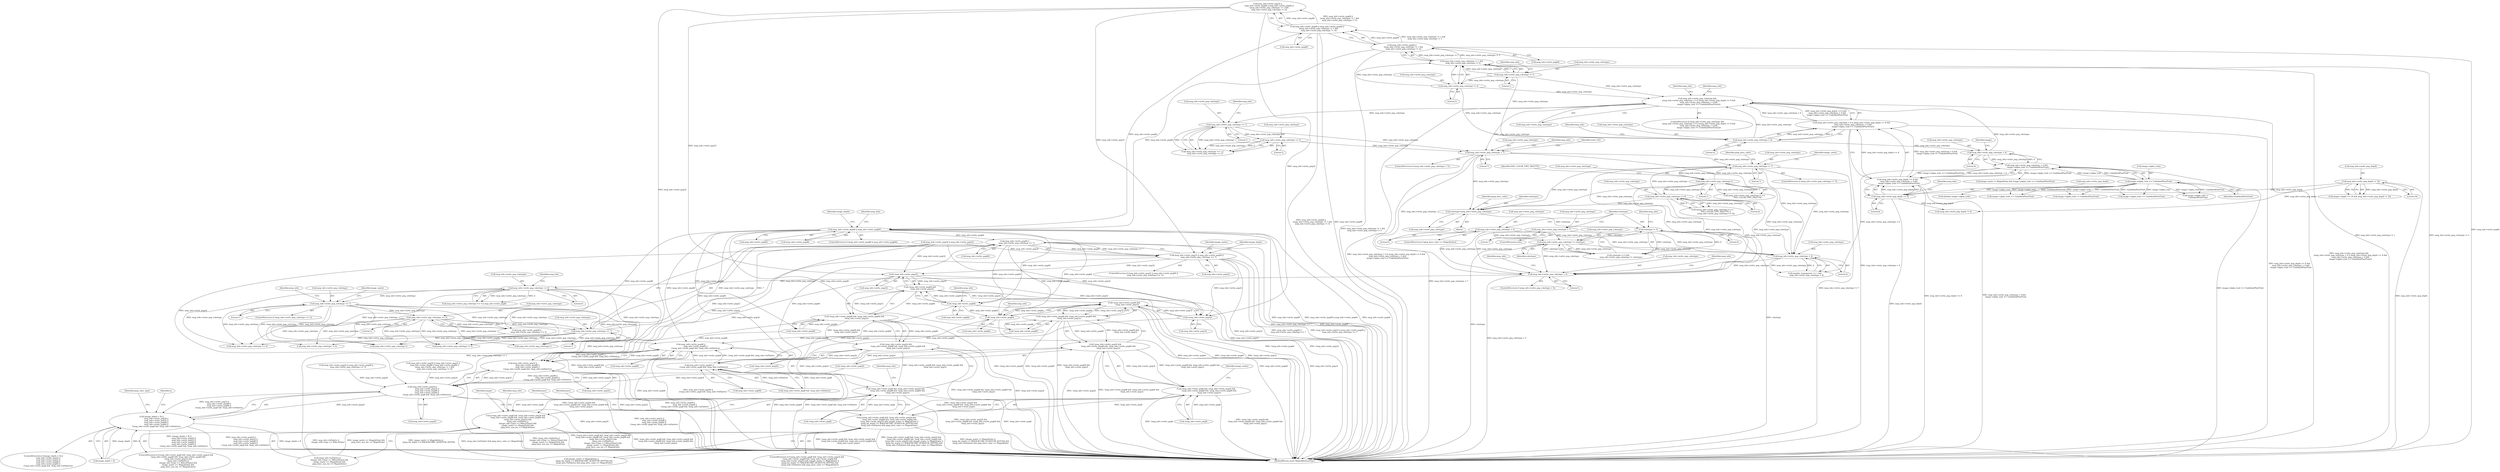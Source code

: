 digraph "0_ImageMagick_816ecab6c532ae086ff4186b3eaf4aa7092d536f@API" {
"1005047" [label="(Call,mng_info->write_png64 ||\n      mng_info->write_png_colortype == 7)"];
"1004390" [label="(Call,mng_info->write_png48 || mng_info->write_png64)"];
"1000929" [label="(Call,mng_info->write_png48 || mng_info->write_png64 ||\n     (mng_info->write_png_colortype != 1 &&\n     mng_info->write_png_colortype != 5))"];
"1000933" [label="(Call,mng_info->write_png64 ||\n     (mng_info->write_png_colortype != 1 &&\n     mng_info->write_png_colortype != 5))"];
"1000937" [label="(Call,mng_info->write_png_colortype != 1 &&\n     mng_info->write_png_colortype != 5)"];
"1000938" [label="(Call,mng_info->write_png_colortype != 1)"];
"1000943" [label="(Call,mng_info->write_png_colortype != 5)"];
"1005051" [label="(Call,mng_info->write_png_colortype == 7)"];
"1005003" [label="(Call,mng_info->write_png_colortype == 1)"];
"1004162" [label="(Call,mng_info->write_png_colortype == 4)"];
"1004129" [label="(Call,mng_info->write_png_colortype < 5)"];
"1002592" [label="(Call,mng_info->write_png_colortype-1)"];
"1002265" [label="(Call,mng_info->write_png_colortype != 7)"];
"1002598" [label="(Call,mng_info->write_png_colortype == 0)"];
"1001506" [label="(Call,mng_info->write_png_colortype < 7)"];
"1001479" [label="(Call,mng_info->write_png_colortype == 1)"];
"1001449" [label="(Call,mng_info->write_png_colortype &&\n     (mng_info->write_png_colortype > 4 || (mng_info->write_png_depth >= 8 &&\n     mng_info->write_png_colortype < 4 &&\n     image->alpha_trait == UndefinedPixelTrait)))"];
"1001466" [label="(Call,mng_info->write_png_colortype < 4)"];
"1001454" [label="(Call,mng_info->write_png_colortype > 4)"];
"1001453" [label="(Call,mng_info->write_png_colortype > 4 || (mng_info->write_png_depth >= 8 &&\n     mng_info->write_png_colortype < 4 &&\n     image->alpha_trait == UndefinedPixelTrait))"];
"1001459" [label="(Call,mng_info->write_png_depth >= 8 &&\n     mng_info->write_png_colortype < 4 &&\n     image->alpha_trait == UndefinedPixelTrait)"];
"1001460" [label="(Call,mng_info->write_png_depth >= 8)"];
"1001408" [label="(Call,mng_info->write_png_depth != 16)"];
"1001465" [label="(Call,mng_info->write_png_colortype < 4 &&\n     image->alpha_trait == UndefinedPixelTrait)"];
"1001471" [label="(Call,image->alpha_trait == UndefinedPixelTrait)"];
"1001484" [label="(Call,mng_info->write_png_colortype == 5)"];
"1003862" [label="(Call,mng_info->write_png_colortype != colortype)"];
"1003846" [label="(Call,mng_info->write_png_colortype = 5)"];
"1003852" [label="(Call,mng_info->write_png_colortype = 7)"];
"1003859" [label="(Call,colortype != 0)"];
"1003837" [label="(Call,colortype=mng_info->write_png_colortype)"];
"1003875" [label="(Call,mng_info->write_png_colortype < 4)"];
"1005027" [label="(Call,mng_info->write_png_colortype == 3)"];
"1005043" [label="(Call,mng_info->write_png32 || mng_info->write_png64 ||\n      mng_info->write_png_colortype == 7)"];
"1008237" [label="(Call,!mng_info->write_png32)"];
"1008232" [label="(Call,!mng_info->write_png64 &&\n       !mng_info->write_png32)"];
"1008227" [label="(Call,!mng_info->write_png48 && !mng_info->write_png64 &&\n       !mng_info->write_png32)"];
"1008222" [label="(Call,!mng_info->write_png24 &&\n       !mng_info->write_png48 && !mng_info->write_png64 &&\n       !mng_info->write_png32)"];
"1008217" [label="(Call,!mng_info->write_png8 && !mng_info->write_png24 &&\n       !mng_info->write_png48 && !mng_info->write_png64 &&\n       !mng_info->write_png32)"];
"1008216" [label="(Call,(!mng_info->write_png8 && !mng_info->write_png24 &&\n       !mng_info->write_png48 && !mng_info->write_png64 &&\n       !mng_info->write_png32) &&\n       (mng_info->IsPalette ||\n       (image_info->type == BilevelType)) &&\n       image_matte == MagickFalse &&\n       ping_have_non_bw == MagickFalse)"];
"1008493" [label="(Call,!mng_info->write_png64 &&\n          !mng_info->write_png32)"];
"1008488" [label="(Call,!mng_info->write_png48 && !mng_info->write_png64 &&\n          !mng_info->write_png32)"];
"1008483" [label="(Call,!mng_info->write_png24 &&\n          !mng_info->write_png48 && !mng_info->write_png64 &&\n          !mng_info->write_png32)"];
"1008478" [label="(Call,!mng_info->write_png8 && !mng_info->write_png24 &&\n          !mng_info->write_png48 && !mng_info->write_png64 &&\n          !mng_info->write_png32)"];
"1008477" [label="(Call,(!mng_info->write_png8 && !mng_info->write_png24 &&\n          !mng_info->write_png48 && !mng_info->write_png64 &&\n          !mng_info->write_png32) && (image_matte != MagickFalse ||\n          (ping_bit_depth >= MAGICKCORE_QUANTUM_DEPTH)) &&\n          (mng_info->IsPalette) && ping_have_color == MagickFalse)"];
"1008498" [label="(Call,!mng_info->write_png32)"];
"1008697" [label="(Call,mng_info->write_png32 ||\n                mng_info->write_png48 ||\n                mng_info->write_png64 ||\n                (!mng_info->write_png8 && !mng_info->IsPalette))"];
"1008693" [label="(Call,mng_info->write_png24 ||\n                mng_info->write_png32 ||\n                mng_info->write_png48 ||\n                mng_info->write_png64 ||\n                (!mng_info->write_png8 && !mng_info->IsPalette))"];
"1008689" [label="(Call,(image_depth > 8) ||\n                mng_info->write_png24 ||\n                mng_info->write_png32 ||\n                mng_info->write_png48 ||\n                mng_info->write_png64 ||\n                (!mng_info->write_png8 && !mng_info->IsPalette))"];
"1008233" [label="(Call,!mng_info->write_png64)"];
"1008494" [label="(Call,!mng_info->write_png64)"];
"1008705" [label="(Call,mng_info->write_png64 ||\n                (!mng_info->write_png8 && !mng_info->IsPalette))"];
"1008701" [label="(Call,mng_info->write_png48 ||\n                mng_info->write_png64 ||\n                (!mng_info->write_png8 && !mng_info->IsPalette))"];
"1002598" [label="(Call,mng_info->write_png_colortype == 0)"];
"1001510" [label="(Literal,7)"];
"1002599" [label="(Call,mng_info->write_png_colortype)"];
"1005047" [label="(Call,mng_info->write_png64 ||\n      mng_info->write_png_colortype == 7)"];
"1008484" [label="(Call,!mng_info->write_png24)"];
"1003844" [label="(Identifier,ping_have_color)"];
"1005048" [label="(Call,mng_info->write_png64)"];
"1000937" [label="(Call,mng_info->write_png_colortype != 1 &&\n     mng_info->write_png_colortype != 5)"];
"1002264" [label="(ControlStructure,if (mng_info->write_png_colortype != 7))"];
"1005044" [label="(Call,mng_info->write_png32)"];
"1008693" [label="(Call,mng_info->write_png24 ||\n                mng_info->write_png32 ||\n                mng_info->write_png48 ||\n                mng_info->write_png64 ||\n                (!mng_info->write_png8 && !mng_info->IsPalette))"];
"1008521" [label="(Identifier,pass)"];
"1008239" [label="(Identifier,mng_info)"];
"1001488" [label="(Literal,5)"];
"1008689" [label="(Call,(image_depth > 8) ||\n                mng_info->write_png24 ||\n                mng_info->write_png32 ||\n                mng_info->write_png48 ||\n                mng_info->write_png64 ||\n                (!mng_info->write_png8 && !mng_info->IsPalette))"];
"1003853" [label="(Call,mng_info->write_png_colortype)"];
"1005027" [label="(Call,mng_info->write_png_colortype == 3)"];
"1001459" [label="(Call,mng_info->write_png_depth >= 8 &&\n     mng_info->write_png_colortype < 4 &&\n     image->alpha_trait == UndefinedPixelTrait)"];
"1003871" [label="(Call,number_transparent == 1 &&\n      mng_info->write_png_colortype < 4)"];
"1008241" [label="(Call,(mng_info->IsPalette ||\n       (image_info->type == BilevelType)) &&\n       image_matte == MagickFalse &&\n       ping_have_non_bw == MagickFalse)"];
"1004161" [label="(Call,mng_info->write_png_colortype == 4 || mng_info->write_png8)"];
"1002265" [label="(Call,mng_info->write_png_colortype != 7)"];
"1001468" [label="(Identifier,mng_info)"];
"1004394" [label="(Call,mng_info->write_png64)"];
"1003837" [label="(Call,colortype=mng_info->write_png_colortype)"];
"1005031" [label="(Literal,3)"];
"1005004" [label="(Call,mng_info->write_png_colortype)"];
"1001470" [label="(Literal,4)"];
"1003859" [label="(Call,colortype != 0)"];
"1004398" [label="(Identifier,image_depth)"];
"1005019" [label="(Call,mng_info->write_png24 || mng_info->write_png48 ||\n      mng_info->write_png_colortype == 3)"];
"1000944" [label="(Call,mng_info->write_png_colortype)"];
"1001508" [label="(Identifier,mng_info)"];
"1004379" [label="(Call,mng_info->write_png24 || mng_info->write_png32)"];
"1001513" [label="(Identifier,tried_332)"];
"1000947" [label="(Literal,5)"];
"1004166" [label="(Literal,4)"];
"1008261" [label="(Identifier,image)"];
"1003846" [label="(Call,mng_info->write_png_colortype = 5)"];
"1008890" [label="(Identifier,ping_color_type)"];
"1001412" [label="(Literal,16)"];
"1003862" [label="(Call,mng_info->write_png_colortype != colortype)"];
"1001402" [label="(Call,image->depth == 16 && mng_info->write_png_depth != 16)"];
"1003847" [label="(Call,mng_info->write_png_colortype)"];
"1001467" [label="(Call,mng_info->write_png_colortype)"];
"1001449" [label="(Call,mng_info->write_png_colortype &&\n     (mng_info->write_png_colortype > 4 || (mng_info->write_png_depth >= 8 &&\n     mng_info->write_png_colortype < 4 &&\n     image->alpha_trait == UndefinedPixelTrait)))"];
"1008218" [label="(Call,!mng_info->write_png8)"];
"1004391" [label="(Call,mng_info->write_png48)"];
"1008479" [label="(Call,!mng_info->write_png8)"];
"1008233" [label="(Call,!mng_info->write_png64)"];
"1005068" [label="(Identifier,image_depth)"];
"1008680" [label="(Identifier,pass)"];
"1002590" [label="(Call,((mng_info->write_png_colortype-1) ==\n            PNG_COLOR_TYPE_PALETTE) ||\n            (mng_info->write_png_colortype == 0))"];
"1000929" [label="(Call,mng_info->write_png48 || mng_info->write_png64 ||\n     (mng_info->write_png_colortype != 1 &&\n     mng_info->write_png_colortype != 5))"];
"1005028" [label="(Call,mng_info->write_png_colortype)"];
"1001473" [label="(Identifier,image)"];
"1008698" [label="(Call,mng_info->write_png32)"];
"1008702" [label="(Call,mng_info->write_png48)"];
"1001483" [label="(Literal,1)"];
"1001408" [label="(Call,mng_info->write_png_depth != 16)"];
"1001450" [label="(Call,mng_info->write_png_colortype)"];
"1003866" [label="(Identifier,colortype)"];
"1004390" [label="(Call,mng_info->write_png48 || mng_info->write_png64)"];
"1001409" [label="(Call,mng_info->write_png_depth)"];
"1003876" [label="(Call,mng_info->write_png_colortype)"];
"1001448" [label="(ControlStructure,if (mng_info->write_png_colortype &&\n     (mng_info->write_png_colortype > 4 || (mng_info->write_png_depth >= 8 &&\n     mng_info->write_png_colortype < 4 &&\n     image->alpha_trait == UndefinedPixelTrait))))"];
"1008215" [label="(ControlStructure,if ((!mng_info->write_png8 && !mng_info->write_png24 &&\n       !mng_info->write_png48 && !mng_info->write_png64 &&\n       !mng_info->write_png32) &&\n       (mng_info->IsPalette ||\n       (image_info->type == BilevelType)) &&\n       image_matte == MagickFalse &&\n       ping_have_non_bw == MagickFalse))"];
"1003863" [label="(Call,mng_info->write_png_colortype)"];
"1008476" [label="(ControlStructure,if ((!mng_info->write_png8 && !mng_info->write_png24 &&\n          !mng_info->write_png48 && !mng_info->write_png64 &&\n          !mng_info->write_png32) && (image_matte != MagickFalse ||\n          (ping_bit_depth >= MAGICKCORE_QUANTUM_DEPTH)) &&\n          (mng_info->IsPalette) && ping_have_color == MagickFalse))"];
"1008238" [label="(Call,mng_info->write_png32)"];
"1001454" [label="(Call,mng_info->write_png_colortype > 4)"];
"1000930" [label="(Call,mng_info->write_png48)"];
"1003860" [label="(Identifier,colortype)"];
"1001478" [label="(Call,mng_info->write_png_colortype == 1 ||\n        mng_info->write_png_colortype == 5)"];
"1008217" [label="(Call,!mng_info->write_png8 && !mng_info->write_png24 &&\n       !mng_info->write_png48 && !mng_info->write_png64 &&\n       !mng_info->write_png32)"];
"1005055" [label="(Literal,7)"];
"1008478" [label="(Call,!mng_info->write_png8 && !mng_info->write_png24 &&\n          !mng_info->write_png48 && !mng_info->write_png64 &&\n          !mng_info->write_png32)"];
"1008244" [label="(Identifier,mng_info)"];
"1002602" [label="(Literal,0)"];
"1004133" [label="(Literal,5)"];
"1001458" [label="(Literal,4)"];
"1004401" [label="(Call,mng_info->write_png_depth != 0)"];
"1000939" [label="(Call,mng_info->write_png_colortype)"];
"1001505" [label="(ControlStructure,if (mng_info->write_png_colortype < 7))"];
"1008222" [label="(Call,!mng_info->write_png24 &&\n       !mng_info->write_png48 && !mng_info->write_png64 &&\n       !mng_info->write_png32)"];
"1002592" [label="(Call,mng_info->write_png_colortype-1)"];
"1008216" [label="(Call,(!mng_info->write_png8 && !mng_info->write_png24 &&\n       !mng_info->write_png48 && !mng_info->write_png64 &&\n       !mng_info->write_png32) &&\n       (mng_info->IsPalette ||\n       (image_info->type == BilevelType)) &&\n       image_matte == MagickFalse &&\n       ping_have_non_bw == MagickFalse)"];
"1008709" [label="(Call,!mng_info->write_png8 && !mng_info->IsPalette)"];
"1002591" [label="(Call,(mng_info->write_png_colortype-1) ==\n            PNG_COLOR_TYPE_PALETTE)"];
"1005023" [label="(Call,mng_info->write_png48 ||\n      mng_info->write_png_colortype == 3)"];
"1005007" [label="(Literal,1)"];
"1004162" [label="(Call,mng_info->write_png_colortype == 4)"];
"1005052" [label="(Call,mng_info->write_png_colortype)"];
"1001506" [label="(Call,mng_info->write_png_colortype < 7)"];
"1008701" [label="(Call,mng_info->write_png48 ||\n                mng_info->write_png64 ||\n                (!mng_info->write_png8 && !mng_info->IsPalette))"];
"1002269" [label="(Literal,7)"];
"1001475" [label="(Identifier,UndefinedPixelTrait)"];
"1008688" [label="(ControlStructure,if ((image_depth > 8) ||\n                mng_info->write_png24 ||\n                mng_info->write_png32 ||\n                mng_info->write_png48 ||\n                mng_info->write_png64 ||\n                (!mng_info->write_png8 && !mng_info->IsPalette)))"];
"1005042" [label="(ControlStructure,if (mng_info->write_png32 || mng_info->write_png64 ||\n      mng_info->write_png_colortype == 7))"];
"1008489" [label="(Call,!mng_info->write_png48)"];
"1002429" [label="(Identifier,image_colors)"];
"1000921" [label="(Call,mng_info->write_png24 || mng_info->write_png32 ||\n     mng_info->write_png48 || mng_info->write_png64 ||\n     (mng_info->write_png_colortype != 1 &&\n     mng_info->write_png_colortype != 5))"];
"1005676" [label="(Call,mng_info->write_png_colortype-1)"];
"1005010" [label="(Identifier,image_matte)"];
"1008223" [label="(Call,!mng_info->write_png24)"];
"1001472" [label="(Call,image->alpha_trait)"];
"1002748" [label="(Call,image->alpha_trait == UndefinedPixelTrait)"];
"1001581" [label="(Call,(double) image->alpha_trait)"];
"1001462" [label="(Identifier,mng_info)"];
"1001453" [label="(Call,mng_info->write_png_colortype > 4 || (mng_info->write_png_depth >= 8 &&\n     mng_info->write_png_colortype < 4 &&\n     image->alpha_trait == UndefinedPixelTrait))"];
"1009779" [label="(MethodReturn,static MagickBooleanType)"];
"1002272" [label="(Identifier,ping_have_color)"];
"1005708" [label="(Call,mng_info->write_png_colortype-1)"];
"1003838" [label="(Identifier,colortype)"];
"1001465" [label="(Call,mng_info->write_png_colortype < 4 &&\n     image->alpha_trait == UndefinedPixelTrait)"];
"1003835" [label="(Block,)"];
"1000934" [label="(Call,mng_info->write_png64)"];
"1008495" [label="(Call,mng_info->write_png64)"];
"1007000" [label="(Call,image_matte != MagickFalse && image->alpha_trait == UndefinedPixelTrait)"];
"1005440" [label="(Call,mng_info->write_png_colortype == 0)"];
"1008505" [label="(Identifier,image_matte)"];
"1005021" [label="(Identifier,mng_info)"];
"1005002" [label="(ControlStructure,if (mng_info->write_png_colortype == 1))"];
"1001484" [label="(Call,mng_info->write_png_colortype == 5)"];
"1004168" [label="(Identifier,mng_info)"];
"1003875" [label="(Call,mng_info->write_png_colortype < 4)"];
"1003861" [label="(Literal,0)"];
"1001507" [label="(Call,mng_info->write_png_colortype)"];
"1001480" [label="(Call,mng_info->write_png_colortype)"];
"1008481" [label="(Identifier,mng_info)"];
"1004130" [label="(Call,mng_info->write_png_colortype)"];
"1008502" [label="(Call,(image_matte != MagickFalse ||\n          (ping_bit_depth >= MAGICKCORE_QUANTUM_DEPTH)) &&\n          (mng_info->IsPalette) && ping_have_color == MagickFalse)"];
"1002593" [label="(Call,mng_info->write_png_colortype)"];
"1001838" [label="(Call,image->alpha_trait == UndefinedPixelTrait)"];
"1001461" [label="(Call,mng_info->write_png_depth)"];
"1001471" [label="(Call,image->alpha_trait == UndefinedPixelTrait)"];
"1005058" [label="(Identifier,image_matte)"];
"1000943" [label="(Call,mng_info->write_png_colortype != 5)"];
"1005003" [label="(Call,mng_info->write_png_colortype == 1)"];
"1002266" [label="(Call,mng_info->write_png_colortype)"];
"1003879" [label="(Literal,4)"];
"1001486" [label="(Identifier,mng_info)"];
"1003864" [label="(Identifier,mng_info)"];
"1001466" [label="(Call,mng_info->write_png_colortype < 4)"];
"1000925" [label="(Call,mng_info->write_png32 ||\n     mng_info->write_png48 || mng_info->write_png64 ||\n     (mng_info->write_png_colortype != 1 &&\n     mng_info->write_png_colortype != 5))"];
"1008705" [label="(Call,mng_info->write_png64 ||\n                (!mng_info->write_png8 && !mng_info->IsPalette))"];
"1008694" [label="(Call,mng_info->write_png24)"];
"1008721" [label="(Identifier,y)"];
"1004403" [label="(Identifier,mng_info)"];
"1003839" [label="(Call,mng_info->write_png_colortype)"];
"1008488" [label="(Call,!mng_info->write_png48 && !mng_info->write_png64 &&\n          !mng_info->write_png32)"];
"1008228" [label="(Call,!mng_info->write_png48)"];
"1001455" [label="(Call,mng_info->write_png_colortype)"];
"1008498" [label="(Call,!mng_info->write_png32)"];
"1004128" [label="(ControlStructure,if (mng_info->write_png_colortype < 5))"];
"1003825" [label="(Identifier,mng_info)"];
"1001481" [label="(Identifier,mng_info)"];
"1005051" [label="(Call,mng_info->write_png_colortype == 7)"];
"1001460" [label="(Call,mng_info->write_png_depth >= 8)"];
"1008500" [label="(Identifier,mng_info)"];
"1005043" [label="(Call,mng_info->write_png32 || mng_info->write_png64 ||\n      mng_info->write_png_colortype == 7)"];
"1008499" [label="(Call,mng_info->write_png32)"];
"1005071" [label="(Call,mng_info->write_png_colortype != 0)"];
"1008493" [label="(Call,!mng_info->write_png64 &&\n          !mng_info->write_png32)"];
"1008697" [label="(Call,mng_info->write_png32 ||\n                mng_info->write_png48 ||\n                mng_info->write_png64 ||\n                (!mng_info->write_png8 && !mng_info->IsPalette))"];
"1000933" [label="(Call,mng_info->write_png64 ||\n     (mng_info->write_png_colortype != 1 &&\n     mng_info->write_png_colortype != 5))"];
"1000945" [label="(Identifier,mng_info)"];
"1004389" [label="(ControlStructure,if (mng_info->write_png48 || mng_info->write_png64))"];
"1003850" [label="(Literal,5)"];
"1000942" [label="(Literal,1)"];
"1006856" [label="(Call,mng_info->write_png_colortype != 0)"];
"1004136" [label="(Identifier,mng_info)"];
"1004156" [label="(Identifier,mng_info)"];
"1008232" [label="(Call,!mng_info->write_png64 &&\n       !mng_info->write_png32)"];
"1008494" [label="(Call,!mng_info->write_png64)"];
"1008706" [label="(Call,mng_info->write_png64)"];
"1003856" [label="(Literal,7)"];
"1008234" [label="(Call,mng_info->write_png64)"];
"1001493" [label="(Call,image->alpha_trait != UndefinedPixelTrait)"];
"1008227" [label="(Call,!mng_info->write_png48 && !mng_info->write_png64 &&\n       !mng_info->write_png32)"];
"1003858" [label="(Call,colortype != 0 &&\n         mng_info->write_png_colortype != colortype)"];
"1003851" [label="(ControlStructure,else)"];
"1001464" [label="(Literal,8)"];
"1003852" [label="(Call,mng_info->write_png_colortype = 7)"];
"1008477" [label="(Call,(!mng_info->write_png8 && !mng_info->write_png24 &&\n          !mng_info->write_png48 && !mng_info->write_png64 &&\n          !mng_info->write_png32) && (image_matte != MagickFalse ||\n          (ping_bit_depth >= MAGICKCORE_QUANTUM_DEPTH)) &&\n          (mng_info->IsPalette) && ping_have_color == MagickFalse)"];
"1004163" [label="(Call,mng_info->write_png_colortype)"];
"1001479" [label="(Call,mng_info->write_png_colortype == 1)"];
"1002597" [label="(Identifier,PNG_COLOR_TYPE_PALETTE)"];
"1001485" [label="(Call,mng_info->write_png_colortype)"];
"1004121" [label="(Call,image->alpha_trait !=\n        UndefinedPixelTrait)"];
"1003842" [label="(ControlStructure,if (ping_have_color == MagickFalse))"];
"1000938" [label="(Call,mng_info->write_png_colortype != 1)"];
"1008483" [label="(Call,!mng_info->write_png24 &&\n          !mng_info->write_png48 && !mng_info->write_png64 &&\n          !mng_info->write_png32)"];
"1002596" [label="(Literal,1)"];
"1004129" [label="(Call,mng_info->write_png_colortype < 5)"];
"1008237" [label="(Call,!mng_info->write_png32)"];
"1008690" [label="(Call,image_depth > 8)"];
"1005047" -> "1005043"  [label="AST: "];
"1005047" -> "1005048"  [label="CFG: "];
"1005047" -> "1005051"  [label="CFG: "];
"1005048" -> "1005047"  [label="AST: "];
"1005051" -> "1005047"  [label="AST: "];
"1005043" -> "1005047"  [label="CFG: "];
"1005047" -> "1009779"  [label="DDG: mng_info->write_png_colortype == 7"];
"1005047" -> "1009779"  [label="DDG: mng_info->write_png64"];
"1005047" -> "1005043"  [label="DDG: mng_info->write_png64"];
"1005047" -> "1005043"  [label="DDG: mng_info->write_png_colortype == 7"];
"1004390" -> "1005047"  [label="DDG: mng_info->write_png64"];
"1005051" -> "1005047"  [label="DDG: mng_info->write_png_colortype"];
"1005051" -> "1005047"  [label="DDG: 7"];
"1005047" -> "1008233"  [label="DDG: mng_info->write_png64"];
"1005047" -> "1008494"  [label="DDG: mng_info->write_png64"];
"1005047" -> "1008705"  [label="DDG: mng_info->write_png64"];
"1004390" -> "1004389"  [label="AST: "];
"1004390" -> "1004391"  [label="CFG: "];
"1004390" -> "1004394"  [label="CFG: "];
"1004391" -> "1004390"  [label="AST: "];
"1004394" -> "1004390"  [label="AST: "];
"1004398" -> "1004390"  [label="CFG: "];
"1004403" -> "1004390"  [label="CFG: "];
"1004390" -> "1009779"  [label="DDG: mng_info->write_png48"];
"1004390" -> "1009779"  [label="DDG: mng_info->write_png48 || mng_info->write_png64"];
"1004390" -> "1009779"  [label="DDG: mng_info->write_png64"];
"1000929" -> "1004390"  [label="DDG: mng_info->write_png48"];
"1000933" -> "1004390"  [label="DDG: mng_info->write_png64"];
"1004390" -> "1005023"  [label="DDG: mng_info->write_png48"];
"1004390" -> "1008228"  [label="DDG: mng_info->write_png48"];
"1004390" -> "1008233"  [label="DDG: mng_info->write_png64"];
"1004390" -> "1008489"  [label="DDG: mng_info->write_png48"];
"1004390" -> "1008494"  [label="DDG: mng_info->write_png64"];
"1004390" -> "1008701"  [label="DDG: mng_info->write_png48"];
"1004390" -> "1008705"  [label="DDG: mng_info->write_png64"];
"1000929" -> "1000925"  [label="AST: "];
"1000929" -> "1000930"  [label="CFG: "];
"1000929" -> "1000933"  [label="CFG: "];
"1000930" -> "1000929"  [label="AST: "];
"1000933" -> "1000929"  [label="AST: "];
"1000925" -> "1000929"  [label="CFG: "];
"1000929" -> "1009779"  [label="DDG: mng_info->write_png64 ||\n     (mng_info->write_png_colortype != 1 &&\n     mng_info->write_png_colortype != 5)"];
"1000929" -> "1009779"  [label="DDG: mng_info->write_png48"];
"1000929" -> "1000925"  [label="DDG: mng_info->write_png48"];
"1000929" -> "1000925"  [label="DDG: mng_info->write_png64 ||\n     (mng_info->write_png_colortype != 1 &&\n     mng_info->write_png_colortype != 5)"];
"1000933" -> "1000929"  [label="DDG: mng_info->write_png64"];
"1000933" -> "1000929"  [label="DDG: mng_info->write_png_colortype != 1 &&\n     mng_info->write_png_colortype != 5"];
"1000933" -> "1000934"  [label="CFG: "];
"1000933" -> "1000937"  [label="CFG: "];
"1000934" -> "1000933"  [label="AST: "];
"1000937" -> "1000933"  [label="AST: "];
"1000933" -> "1009779"  [label="DDG: mng_info->write_png_colortype != 1 &&\n     mng_info->write_png_colortype != 5"];
"1000933" -> "1009779"  [label="DDG: mng_info->write_png64"];
"1000937" -> "1000933"  [label="DDG: mng_info->write_png_colortype != 1"];
"1000937" -> "1000933"  [label="DDG: mng_info->write_png_colortype != 5"];
"1000937" -> "1000938"  [label="CFG: "];
"1000937" -> "1000943"  [label="CFG: "];
"1000938" -> "1000937"  [label="AST: "];
"1000943" -> "1000937"  [label="AST: "];
"1000937" -> "1009779"  [label="DDG: mng_info->write_png_colortype != 1"];
"1000937" -> "1009779"  [label="DDG: mng_info->write_png_colortype != 5"];
"1000938" -> "1000937"  [label="DDG: mng_info->write_png_colortype"];
"1000938" -> "1000937"  [label="DDG: 1"];
"1000943" -> "1000937"  [label="DDG: mng_info->write_png_colortype"];
"1000943" -> "1000937"  [label="DDG: 5"];
"1000938" -> "1000942"  [label="CFG: "];
"1000939" -> "1000938"  [label="AST: "];
"1000942" -> "1000938"  [label="AST: "];
"1000945" -> "1000938"  [label="CFG: "];
"1000938" -> "1000943"  [label="DDG: mng_info->write_png_colortype"];
"1000938" -> "1001449"  [label="DDG: mng_info->write_png_colortype"];
"1000938" -> "1001454"  [label="DDG: mng_info->write_png_colortype"];
"1000943" -> "1000947"  [label="CFG: "];
"1000944" -> "1000943"  [label="AST: "];
"1000947" -> "1000943"  [label="AST: "];
"1000943" -> "1001449"  [label="DDG: mng_info->write_png_colortype"];
"1000943" -> "1001454"  [label="DDG: mng_info->write_png_colortype"];
"1005051" -> "1005055"  [label="CFG: "];
"1005052" -> "1005051"  [label="AST: "];
"1005055" -> "1005051"  [label="AST: "];
"1005003" -> "1005051"  [label="DDG: mng_info->write_png_colortype"];
"1005027" -> "1005051"  [label="DDG: mng_info->write_png_colortype"];
"1005051" -> "1005071"  [label="DDG: mng_info->write_png_colortype"];
"1005051" -> "1005440"  [label="DDG: mng_info->write_png_colortype"];
"1005051" -> "1005676"  [label="DDG: mng_info->write_png_colortype"];
"1005051" -> "1005708"  [label="DDG: mng_info->write_png_colortype"];
"1005051" -> "1006856"  [label="DDG: mng_info->write_png_colortype"];
"1005003" -> "1005002"  [label="AST: "];
"1005003" -> "1005007"  [label="CFG: "];
"1005004" -> "1005003"  [label="AST: "];
"1005007" -> "1005003"  [label="AST: "];
"1005010" -> "1005003"  [label="CFG: "];
"1005021" -> "1005003"  [label="CFG: "];
"1005003" -> "1009779"  [label="DDG: mng_info->write_png_colortype == 1"];
"1004162" -> "1005003"  [label="DDG: mng_info->write_png_colortype"];
"1005003" -> "1005027"  [label="DDG: mng_info->write_png_colortype"];
"1005003" -> "1005071"  [label="DDG: mng_info->write_png_colortype"];
"1005003" -> "1005440"  [label="DDG: mng_info->write_png_colortype"];
"1005003" -> "1005676"  [label="DDG: mng_info->write_png_colortype"];
"1005003" -> "1005708"  [label="DDG: mng_info->write_png_colortype"];
"1005003" -> "1006856"  [label="DDG: mng_info->write_png_colortype"];
"1004162" -> "1004161"  [label="AST: "];
"1004162" -> "1004166"  [label="CFG: "];
"1004163" -> "1004162"  [label="AST: "];
"1004166" -> "1004162"  [label="AST: "];
"1004168" -> "1004162"  [label="CFG: "];
"1004161" -> "1004162"  [label="CFG: "];
"1004162" -> "1009779"  [label="DDG: mng_info->write_png_colortype"];
"1004162" -> "1004161"  [label="DDG: mng_info->write_png_colortype"];
"1004162" -> "1004161"  [label="DDG: 4"];
"1004129" -> "1004162"  [label="DDG: mng_info->write_png_colortype"];
"1004162" -> "1005440"  [label="DDG: mng_info->write_png_colortype"];
"1004162" -> "1005676"  [label="DDG: mng_info->write_png_colortype"];
"1004162" -> "1005708"  [label="DDG: mng_info->write_png_colortype"];
"1004162" -> "1006856"  [label="DDG: mng_info->write_png_colortype"];
"1004129" -> "1004128"  [label="AST: "];
"1004129" -> "1004133"  [label="CFG: "];
"1004130" -> "1004129"  [label="AST: "];
"1004133" -> "1004129"  [label="AST: "];
"1004136" -> "1004129"  [label="CFG: "];
"1004156" -> "1004129"  [label="CFG: "];
"1004129" -> "1009779"  [label="DDG: mng_info->write_png_colortype < 5"];
"1002592" -> "1004129"  [label="DDG: mng_info->write_png_colortype"];
"1003862" -> "1004129"  [label="DDG: mng_info->write_png_colortype"];
"1002598" -> "1004129"  [label="DDG: mng_info->write_png_colortype"];
"1003846" -> "1004129"  [label="DDG: mng_info->write_png_colortype"];
"1003875" -> "1004129"  [label="DDG: mng_info->write_png_colortype"];
"1001506" -> "1004129"  [label="DDG: mng_info->write_png_colortype"];
"1002265" -> "1004129"  [label="DDG: mng_info->write_png_colortype"];
"1003852" -> "1004129"  [label="DDG: mng_info->write_png_colortype"];
"1002592" -> "1002591"  [label="AST: "];
"1002592" -> "1002596"  [label="CFG: "];
"1002593" -> "1002592"  [label="AST: "];
"1002596" -> "1002592"  [label="AST: "];
"1002597" -> "1002592"  [label="CFG: "];
"1002592" -> "1002265"  [label="DDG: mng_info->write_png_colortype"];
"1002592" -> "1002591"  [label="DDG: mng_info->write_png_colortype"];
"1002592" -> "1002591"  [label="DDG: 1"];
"1002265" -> "1002592"  [label="DDG: mng_info->write_png_colortype"];
"1002592" -> "1002598"  [label="DDG: mng_info->write_png_colortype"];
"1002592" -> "1003837"  [label="DDG: mng_info->write_png_colortype"];
"1002592" -> "1003875"  [label="DDG: mng_info->write_png_colortype"];
"1002265" -> "1002264"  [label="AST: "];
"1002265" -> "1002269"  [label="CFG: "];
"1002266" -> "1002265"  [label="AST: "];
"1002269" -> "1002265"  [label="AST: "];
"1002272" -> "1002265"  [label="CFG: "];
"1002429" -> "1002265"  [label="CFG: "];
"1002265" -> "1009779"  [label="DDG: mng_info->write_png_colortype != 7"];
"1002598" -> "1002265"  [label="DDG: mng_info->write_png_colortype"];
"1001506" -> "1002265"  [label="DDG: mng_info->write_png_colortype"];
"1002265" -> "1003837"  [label="DDG: mng_info->write_png_colortype"];
"1002265" -> "1003875"  [label="DDG: mng_info->write_png_colortype"];
"1002598" -> "1002590"  [label="AST: "];
"1002598" -> "1002602"  [label="CFG: "];
"1002599" -> "1002598"  [label="AST: "];
"1002602" -> "1002598"  [label="AST: "];
"1002590" -> "1002598"  [label="CFG: "];
"1002598" -> "1002590"  [label="DDG: mng_info->write_png_colortype"];
"1002598" -> "1002590"  [label="DDG: 0"];
"1002598" -> "1003837"  [label="DDG: mng_info->write_png_colortype"];
"1002598" -> "1003875"  [label="DDG: mng_info->write_png_colortype"];
"1001506" -> "1001505"  [label="AST: "];
"1001506" -> "1001510"  [label="CFG: "];
"1001507" -> "1001506"  [label="AST: "];
"1001510" -> "1001506"  [label="AST: "];
"1001513" -> "1001506"  [label="CFG: "];
"1003825" -> "1001506"  [label="CFG: "];
"1001506" -> "1009779"  [label="DDG: mng_info->write_png_colortype < 7"];
"1001479" -> "1001506"  [label="DDG: mng_info->write_png_colortype"];
"1001449" -> "1001506"  [label="DDG: mng_info->write_png_colortype"];
"1001484" -> "1001506"  [label="DDG: mng_info->write_png_colortype"];
"1001506" -> "1003837"  [label="DDG: mng_info->write_png_colortype"];
"1001506" -> "1003875"  [label="DDG: mng_info->write_png_colortype"];
"1001479" -> "1001478"  [label="AST: "];
"1001479" -> "1001483"  [label="CFG: "];
"1001480" -> "1001479"  [label="AST: "];
"1001483" -> "1001479"  [label="AST: "];
"1001486" -> "1001479"  [label="CFG: "];
"1001478" -> "1001479"  [label="CFG: "];
"1001479" -> "1001478"  [label="DDG: mng_info->write_png_colortype"];
"1001479" -> "1001478"  [label="DDG: 1"];
"1001449" -> "1001479"  [label="DDG: mng_info->write_png_colortype"];
"1001479" -> "1001484"  [label="DDG: mng_info->write_png_colortype"];
"1001449" -> "1001448"  [label="AST: "];
"1001449" -> "1001450"  [label="CFG: "];
"1001449" -> "1001453"  [label="CFG: "];
"1001450" -> "1001449"  [label="AST: "];
"1001453" -> "1001449"  [label="AST: "];
"1001481" -> "1001449"  [label="CFG: "];
"1001508" -> "1001449"  [label="CFG: "];
"1001449" -> "1009779"  [label="DDG: mng_info->write_png_colortype &&\n     (mng_info->write_png_colortype > 4 || (mng_info->write_png_depth >= 8 &&\n     mng_info->write_png_colortype < 4 &&\n     image->alpha_trait == UndefinedPixelTrait))"];
"1001449" -> "1009779"  [label="DDG: mng_info->write_png_colortype > 4 || (mng_info->write_png_depth >= 8 &&\n     mng_info->write_png_colortype < 4 &&\n     image->alpha_trait == UndefinedPixelTrait)"];
"1001466" -> "1001449"  [label="DDG: mng_info->write_png_colortype"];
"1001454" -> "1001449"  [label="DDG: mng_info->write_png_colortype"];
"1001453" -> "1001449"  [label="DDG: mng_info->write_png_colortype > 4"];
"1001453" -> "1001449"  [label="DDG: mng_info->write_png_depth >= 8 &&\n     mng_info->write_png_colortype < 4 &&\n     image->alpha_trait == UndefinedPixelTrait"];
"1001466" -> "1001465"  [label="AST: "];
"1001466" -> "1001470"  [label="CFG: "];
"1001467" -> "1001466"  [label="AST: "];
"1001470" -> "1001466"  [label="AST: "];
"1001473" -> "1001466"  [label="CFG: "];
"1001465" -> "1001466"  [label="CFG: "];
"1001466" -> "1001465"  [label="DDG: mng_info->write_png_colortype"];
"1001466" -> "1001465"  [label="DDG: 4"];
"1001454" -> "1001466"  [label="DDG: mng_info->write_png_colortype"];
"1001454" -> "1001453"  [label="AST: "];
"1001454" -> "1001458"  [label="CFG: "];
"1001455" -> "1001454"  [label="AST: "];
"1001458" -> "1001454"  [label="AST: "];
"1001462" -> "1001454"  [label="CFG: "];
"1001453" -> "1001454"  [label="CFG: "];
"1001454" -> "1001453"  [label="DDG: mng_info->write_png_colortype"];
"1001454" -> "1001453"  [label="DDG: 4"];
"1001453" -> "1001459"  [label="CFG: "];
"1001459" -> "1001453"  [label="AST: "];
"1001453" -> "1009779"  [label="DDG: mng_info->write_png_depth >= 8 &&\n     mng_info->write_png_colortype < 4 &&\n     image->alpha_trait == UndefinedPixelTrait"];
"1001453" -> "1009779"  [label="DDG: mng_info->write_png_colortype > 4"];
"1001459" -> "1001453"  [label="DDG: mng_info->write_png_depth >= 8"];
"1001459" -> "1001453"  [label="DDG: mng_info->write_png_colortype < 4 &&\n     image->alpha_trait == UndefinedPixelTrait"];
"1001459" -> "1001460"  [label="CFG: "];
"1001459" -> "1001465"  [label="CFG: "];
"1001460" -> "1001459"  [label="AST: "];
"1001465" -> "1001459"  [label="AST: "];
"1001459" -> "1009779"  [label="DDG: mng_info->write_png_depth >= 8"];
"1001459" -> "1009779"  [label="DDG: mng_info->write_png_colortype < 4 &&\n     image->alpha_trait == UndefinedPixelTrait"];
"1001460" -> "1001459"  [label="DDG: mng_info->write_png_depth"];
"1001460" -> "1001459"  [label="DDG: 8"];
"1001465" -> "1001459"  [label="DDG: mng_info->write_png_colortype < 4"];
"1001465" -> "1001459"  [label="DDG: image->alpha_trait == UndefinedPixelTrait"];
"1001460" -> "1001464"  [label="CFG: "];
"1001461" -> "1001460"  [label="AST: "];
"1001464" -> "1001460"  [label="AST: "];
"1001468" -> "1001460"  [label="CFG: "];
"1001460" -> "1009779"  [label="DDG: mng_info->write_png_depth"];
"1001408" -> "1001460"  [label="DDG: mng_info->write_png_depth"];
"1001460" -> "1004401"  [label="DDG: mng_info->write_png_depth"];
"1001408" -> "1001402"  [label="AST: "];
"1001408" -> "1001412"  [label="CFG: "];
"1001409" -> "1001408"  [label="AST: "];
"1001412" -> "1001408"  [label="AST: "];
"1001402" -> "1001408"  [label="CFG: "];
"1001408" -> "1009779"  [label="DDG: mng_info->write_png_depth"];
"1001408" -> "1001402"  [label="DDG: mng_info->write_png_depth"];
"1001408" -> "1001402"  [label="DDG: 16"];
"1001408" -> "1004401"  [label="DDG: mng_info->write_png_depth"];
"1001465" -> "1001471"  [label="CFG: "];
"1001471" -> "1001465"  [label="AST: "];
"1001465" -> "1009779"  [label="DDG: image->alpha_trait == UndefinedPixelTrait"];
"1001471" -> "1001465"  [label="DDG: image->alpha_trait"];
"1001471" -> "1001465"  [label="DDG: UndefinedPixelTrait"];
"1001465" -> "1003871"  [label="DDG: mng_info->write_png_colortype < 4"];
"1001465" -> "1007000"  [label="DDG: image->alpha_trait == UndefinedPixelTrait"];
"1001471" -> "1001475"  [label="CFG: "];
"1001472" -> "1001471"  [label="AST: "];
"1001475" -> "1001471"  [label="AST: "];
"1001471" -> "1001493"  [label="DDG: image->alpha_trait"];
"1001471" -> "1001493"  [label="DDG: UndefinedPixelTrait"];
"1001471" -> "1001581"  [label="DDG: image->alpha_trait"];
"1001471" -> "1001838"  [label="DDG: image->alpha_trait"];
"1001471" -> "1001838"  [label="DDG: UndefinedPixelTrait"];
"1001471" -> "1002748"  [label="DDG: image->alpha_trait"];
"1001471" -> "1002748"  [label="DDG: UndefinedPixelTrait"];
"1001471" -> "1004121"  [label="DDG: image->alpha_trait"];
"1001471" -> "1004121"  [label="DDG: UndefinedPixelTrait"];
"1001484" -> "1001478"  [label="AST: "];
"1001484" -> "1001488"  [label="CFG: "];
"1001485" -> "1001484"  [label="AST: "];
"1001488" -> "1001484"  [label="AST: "];
"1001478" -> "1001484"  [label="CFG: "];
"1001484" -> "1001478"  [label="DDG: mng_info->write_png_colortype"];
"1001484" -> "1001478"  [label="DDG: 5"];
"1003862" -> "1003858"  [label="AST: "];
"1003862" -> "1003866"  [label="CFG: "];
"1003863" -> "1003862"  [label="AST: "];
"1003866" -> "1003862"  [label="AST: "];
"1003858" -> "1003862"  [label="CFG: "];
"1003862" -> "1009779"  [label="DDG: colortype"];
"1003862" -> "1003858"  [label="DDG: mng_info->write_png_colortype"];
"1003862" -> "1003858"  [label="DDG: colortype"];
"1003846" -> "1003862"  [label="DDG: mng_info->write_png_colortype"];
"1003852" -> "1003862"  [label="DDG: mng_info->write_png_colortype"];
"1003859" -> "1003862"  [label="DDG: colortype"];
"1003862" -> "1003875"  [label="DDG: mng_info->write_png_colortype"];
"1003846" -> "1003842"  [label="AST: "];
"1003846" -> "1003850"  [label="CFG: "];
"1003847" -> "1003846"  [label="AST: "];
"1003850" -> "1003846"  [label="AST: "];
"1003860" -> "1003846"  [label="CFG: "];
"1003846" -> "1003875"  [label="DDG: mng_info->write_png_colortype"];
"1003852" -> "1003851"  [label="AST: "];
"1003852" -> "1003856"  [label="CFG: "];
"1003853" -> "1003852"  [label="AST: "];
"1003856" -> "1003852"  [label="AST: "];
"1003860" -> "1003852"  [label="CFG: "];
"1003852" -> "1003875"  [label="DDG: mng_info->write_png_colortype"];
"1003859" -> "1003858"  [label="AST: "];
"1003859" -> "1003861"  [label="CFG: "];
"1003860" -> "1003859"  [label="AST: "];
"1003861" -> "1003859"  [label="AST: "];
"1003864" -> "1003859"  [label="CFG: "];
"1003858" -> "1003859"  [label="CFG: "];
"1003859" -> "1009779"  [label="DDG: colortype"];
"1003859" -> "1003858"  [label="DDG: colortype"];
"1003859" -> "1003858"  [label="DDG: 0"];
"1003837" -> "1003859"  [label="DDG: colortype"];
"1003837" -> "1003835"  [label="AST: "];
"1003837" -> "1003839"  [label="CFG: "];
"1003838" -> "1003837"  [label="AST: "];
"1003839" -> "1003837"  [label="AST: "];
"1003844" -> "1003837"  [label="CFG: "];
"1003875" -> "1003871"  [label="AST: "];
"1003875" -> "1003879"  [label="CFG: "];
"1003876" -> "1003875"  [label="AST: "];
"1003879" -> "1003875"  [label="AST: "];
"1003871" -> "1003875"  [label="CFG: "];
"1003875" -> "1003871"  [label="DDG: mng_info->write_png_colortype"];
"1003875" -> "1003871"  [label="DDG: 4"];
"1005027" -> "1005023"  [label="AST: "];
"1005027" -> "1005031"  [label="CFG: "];
"1005028" -> "1005027"  [label="AST: "];
"1005031" -> "1005027"  [label="AST: "];
"1005023" -> "1005027"  [label="CFG: "];
"1005027" -> "1005023"  [label="DDG: mng_info->write_png_colortype"];
"1005027" -> "1005023"  [label="DDG: 3"];
"1005027" -> "1005071"  [label="DDG: mng_info->write_png_colortype"];
"1005027" -> "1005440"  [label="DDG: mng_info->write_png_colortype"];
"1005027" -> "1005676"  [label="DDG: mng_info->write_png_colortype"];
"1005027" -> "1005708"  [label="DDG: mng_info->write_png_colortype"];
"1005027" -> "1006856"  [label="DDG: mng_info->write_png_colortype"];
"1005043" -> "1005042"  [label="AST: "];
"1005043" -> "1005044"  [label="CFG: "];
"1005044" -> "1005043"  [label="AST: "];
"1005058" -> "1005043"  [label="CFG: "];
"1005068" -> "1005043"  [label="CFG: "];
"1005043" -> "1009779"  [label="DDG: mng_info->write_png32"];
"1005043" -> "1009779"  [label="DDG: mng_info->write_png64 ||\n      mng_info->write_png_colortype == 7"];
"1005043" -> "1009779"  [label="DDG: mng_info->write_png32 || mng_info->write_png64 ||\n      mng_info->write_png_colortype == 7"];
"1000925" -> "1005043"  [label="DDG: mng_info->write_png32"];
"1004379" -> "1005043"  [label="DDG: mng_info->write_png32"];
"1005043" -> "1008237"  [label="DDG: mng_info->write_png32"];
"1005043" -> "1008498"  [label="DDG: mng_info->write_png32"];
"1005043" -> "1008697"  [label="DDG: mng_info->write_png32"];
"1008237" -> "1008232"  [label="AST: "];
"1008237" -> "1008238"  [label="CFG: "];
"1008238" -> "1008237"  [label="AST: "];
"1008232" -> "1008237"  [label="CFG: "];
"1008237" -> "1009779"  [label="DDG: mng_info->write_png32"];
"1008237" -> "1008232"  [label="DDG: mng_info->write_png32"];
"1000925" -> "1008237"  [label="DDG: mng_info->write_png32"];
"1004379" -> "1008237"  [label="DDG: mng_info->write_png32"];
"1008237" -> "1008498"  [label="DDG: mng_info->write_png32"];
"1008237" -> "1008697"  [label="DDG: mng_info->write_png32"];
"1008232" -> "1008227"  [label="AST: "];
"1008232" -> "1008233"  [label="CFG: "];
"1008233" -> "1008232"  [label="AST: "];
"1008227" -> "1008232"  [label="CFG: "];
"1008232" -> "1009779"  [label="DDG: !mng_info->write_png64"];
"1008232" -> "1009779"  [label="DDG: !mng_info->write_png32"];
"1008232" -> "1008227"  [label="DDG: !mng_info->write_png64"];
"1008232" -> "1008227"  [label="DDG: !mng_info->write_png32"];
"1008233" -> "1008232"  [label="DDG: mng_info->write_png64"];
"1008232" -> "1008493"  [label="DDG: !mng_info->write_png32"];
"1008227" -> "1008222"  [label="AST: "];
"1008227" -> "1008228"  [label="CFG: "];
"1008228" -> "1008227"  [label="AST: "];
"1008222" -> "1008227"  [label="CFG: "];
"1008227" -> "1009779"  [label="DDG: !mng_info->write_png64 &&\n       !mng_info->write_png32"];
"1008227" -> "1009779"  [label="DDG: !mng_info->write_png48"];
"1008227" -> "1008222"  [label="DDG: !mng_info->write_png48"];
"1008227" -> "1008222"  [label="DDG: !mng_info->write_png64 &&\n       !mng_info->write_png32"];
"1008228" -> "1008227"  [label="DDG: mng_info->write_png48"];
"1008222" -> "1008217"  [label="AST: "];
"1008222" -> "1008223"  [label="CFG: "];
"1008223" -> "1008222"  [label="AST: "];
"1008217" -> "1008222"  [label="CFG: "];
"1008222" -> "1009779"  [label="DDG: !mng_info->write_png24"];
"1008222" -> "1009779"  [label="DDG: !mng_info->write_png48 && !mng_info->write_png64 &&\n       !mng_info->write_png32"];
"1008222" -> "1008217"  [label="DDG: !mng_info->write_png24"];
"1008222" -> "1008217"  [label="DDG: !mng_info->write_png48 && !mng_info->write_png64 &&\n       !mng_info->write_png32"];
"1008223" -> "1008222"  [label="DDG: mng_info->write_png24"];
"1008217" -> "1008216"  [label="AST: "];
"1008217" -> "1008218"  [label="CFG: "];
"1008218" -> "1008217"  [label="AST: "];
"1008244" -> "1008217"  [label="CFG: "];
"1008216" -> "1008217"  [label="CFG: "];
"1008217" -> "1009779"  [label="DDG: !mng_info->write_png8"];
"1008217" -> "1009779"  [label="DDG: !mng_info->write_png24 &&\n       !mng_info->write_png48 && !mng_info->write_png64 &&\n       !mng_info->write_png32"];
"1008217" -> "1008216"  [label="DDG: !mng_info->write_png8"];
"1008217" -> "1008216"  [label="DDG: !mng_info->write_png24 &&\n       !mng_info->write_png48 && !mng_info->write_png64 &&\n       !mng_info->write_png32"];
"1008218" -> "1008217"  [label="DDG: mng_info->write_png8"];
"1008216" -> "1008215"  [label="AST: "];
"1008216" -> "1008241"  [label="CFG: "];
"1008241" -> "1008216"  [label="AST: "];
"1008261" -> "1008216"  [label="CFG: "];
"1008481" -> "1008216"  [label="CFG: "];
"1008216" -> "1009779"  [label="DDG: (!mng_info->write_png8 && !mng_info->write_png24 &&\n       !mng_info->write_png48 && !mng_info->write_png64 &&\n       !mng_info->write_png32) &&\n       (mng_info->IsPalette ||\n       (image_info->type == BilevelType)) &&\n       image_matte == MagickFalse &&\n       ping_have_non_bw == MagickFalse"];
"1008216" -> "1009779"  [label="DDG: !mng_info->write_png8 && !mng_info->write_png24 &&\n       !mng_info->write_png48 && !mng_info->write_png64 &&\n       !mng_info->write_png32"];
"1008216" -> "1009779"  [label="DDG: (mng_info->IsPalette ||\n       (image_info->type == BilevelType)) &&\n       image_matte == MagickFalse &&\n       ping_have_non_bw == MagickFalse"];
"1008241" -> "1008216"  [label="DDG: mng_info->IsPalette ||\n       (image_info->type == BilevelType)"];
"1008241" -> "1008216"  [label="DDG: image_matte == MagickFalse &&\n       ping_have_non_bw == MagickFalse"];
"1008493" -> "1008488"  [label="AST: "];
"1008493" -> "1008494"  [label="CFG: "];
"1008493" -> "1008498"  [label="CFG: "];
"1008494" -> "1008493"  [label="AST: "];
"1008498" -> "1008493"  [label="AST: "];
"1008488" -> "1008493"  [label="CFG: "];
"1008493" -> "1009779"  [label="DDG: !mng_info->write_png64"];
"1008493" -> "1009779"  [label="DDG: !mng_info->write_png32"];
"1008493" -> "1008488"  [label="DDG: !mng_info->write_png64"];
"1008493" -> "1008488"  [label="DDG: !mng_info->write_png32"];
"1008494" -> "1008493"  [label="DDG: mng_info->write_png64"];
"1008498" -> "1008493"  [label="DDG: mng_info->write_png32"];
"1008488" -> "1008483"  [label="AST: "];
"1008488" -> "1008489"  [label="CFG: "];
"1008489" -> "1008488"  [label="AST: "];
"1008483" -> "1008488"  [label="CFG: "];
"1008488" -> "1009779"  [label="DDG: !mng_info->write_png48"];
"1008488" -> "1009779"  [label="DDG: !mng_info->write_png64 &&\n          !mng_info->write_png32"];
"1008488" -> "1008483"  [label="DDG: !mng_info->write_png48"];
"1008488" -> "1008483"  [label="DDG: !mng_info->write_png64 &&\n          !mng_info->write_png32"];
"1008489" -> "1008488"  [label="DDG: mng_info->write_png48"];
"1008483" -> "1008478"  [label="AST: "];
"1008483" -> "1008484"  [label="CFG: "];
"1008484" -> "1008483"  [label="AST: "];
"1008478" -> "1008483"  [label="CFG: "];
"1008483" -> "1009779"  [label="DDG: !mng_info->write_png24"];
"1008483" -> "1009779"  [label="DDG: !mng_info->write_png48 && !mng_info->write_png64 &&\n          !mng_info->write_png32"];
"1008483" -> "1008478"  [label="DDG: !mng_info->write_png24"];
"1008483" -> "1008478"  [label="DDG: !mng_info->write_png48 && !mng_info->write_png64 &&\n          !mng_info->write_png32"];
"1008484" -> "1008483"  [label="DDG: mng_info->write_png24"];
"1008478" -> "1008477"  [label="AST: "];
"1008478" -> "1008479"  [label="CFG: "];
"1008479" -> "1008478"  [label="AST: "];
"1008505" -> "1008478"  [label="CFG: "];
"1008477" -> "1008478"  [label="CFG: "];
"1008478" -> "1009779"  [label="DDG: !mng_info->write_png8"];
"1008478" -> "1009779"  [label="DDG: !mng_info->write_png24 &&\n          !mng_info->write_png48 && !mng_info->write_png64 &&\n          !mng_info->write_png32"];
"1008478" -> "1008477"  [label="DDG: !mng_info->write_png8"];
"1008478" -> "1008477"  [label="DDG: !mng_info->write_png24 &&\n          !mng_info->write_png48 && !mng_info->write_png64 &&\n          !mng_info->write_png32"];
"1008479" -> "1008478"  [label="DDG: mng_info->write_png8"];
"1008477" -> "1008476"  [label="AST: "];
"1008477" -> "1008502"  [label="CFG: "];
"1008502" -> "1008477"  [label="AST: "];
"1008521" -> "1008477"  [label="CFG: "];
"1008680" -> "1008477"  [label="CFG: "];
"1008477" -> "1009779"  [label="DDG: !mng_info->write_png8 && !mng_info->write_png24 &&\n          !mng_info->write_png48 && !mng_info->write_png64 &&\n          !mng_info->write_png32"];
"1008477" -> "1009779"  [label="DDG: (!mng_info->write_png8 && !mng_info->write_png24 &&\n          !mng_info->write_png48 && !mng_info->write_png64 &&\n          !mng_info->write_png32) && (image_matte != MagickFalse ||\n          (ping_bit_depth >= MAGICKCORE_QUANTUM_DEPTH)) &&\n          (mng_info->IsPalette) && ping_have_color == MagickFalse"];
"1008477" -> "1009779"  [label="DDG: (image_matte != MagickFalse ||\n          (ping_bit_depth >= MAGICKCORE_QUANTUM_DEPTH)) &&\n          (mng_info->IsPalette) && ping_have_color == MagickFalse"];
"1008502" -> "1008477"  [label="DDG: image_matte != MagickFalse ||\n          (ping_bit_depth >= MAGICKCORE_QUANTUM_DEPTH)"];
"1008502" -> "1008477"  [label="DDG: (mng_info->IsPalette) && ping_have_color == MagickFalse"];
"1008498" -> "1008499"  [label="CFG: "];
"1008499" -> "1008498"  [label="AST: "];
"1008498" -> "1009779"  [label="DDG: mng_info->write_png32"];
"1000925" -> "1008498"  [label="DDG: mng_info->write_png32"];
"1004379" -> "1008498"  [label="DDG: mng_info->write_png32"];
"1008498" -> "1008697"  [label="DDG: mng_info->write_png32"];
"1008697" -> "1008693"  [label="AST: "];
"1008697" -> "1008698"  [label="CFG: "];
"1008697" -> "1008701"  [label="CFG: "];
"1008698" -> "1008697"  [label="AST: "];
"1008701" -> "1008697"  [label="AST: "];
"1008693" -> "1008697"  [label="CFG: "];
"1008697" -> "1009779"  [label="DDG: mng_info->write_png48 ||\n                mng_info->write_png64 ||\n                (!mng_info->write_png8 && !mng_info->IsPalette)"];
"1008697" -> "1009779"  [label="DDG: mng_info->write_png32"];
"1008697" -> "1008693"  [label="DDG: mng_info->write_png32"];
"1008697" -> "1008693"  [label="DDG: mng_info->write_png48 ||\n                mng_info->write_png64 ||\n                (!mng_info->write_png8 && !mng_info->IsPalette)"];
"1000925" -> "1008697"  [label="DDG: mng_info->write_png32"];
"1004379" -> "1008697"  [label="DDG: mng_info->write_png32"];
"1008701" -> "1008697"  [label="DDG: mng_info->write_png48"];
"1008701" -> "1008697"  [label="DDG: mng_info->write_png64 ||\n                (!mng_info->write_png8 && !mng_info->IsPalette)"];
"1008693" -> "1008689"  [label="AST: "];
"1008693" -> "1008694"  [label="CFG: "];
"1008694" -> "1008693"  [label="AST: "];
"1008689" -> "1008693"  [label="CFG: "];
"1008693" -> "1009779"  [label="DDG: mng_info->write_png24"];
"1008693" -> "1009779"  [label="DDG: mng_info->write_png32 ||\n                mng_info->write_png48 ||\n                mng_info->write_png64 ||\n                (!mng_info->write_png8 && !mng_info->IsPalette)"];
"1008693" -> "1008689"  [label="DDG: mng_info->write_png24"];
"1008693" -> "1008689"  [label="DDG: mng_info->write_png32 ||\n                mng_info->write_png48 ||\n                mng_info->write_png64 ||\n                (!mng_info->write_png8 && !mng_info->IsPalette)"];
"1008223" -> "1008693"  [label="DDG: mng_info->write_png24"];
"1004379" -> "1008693"  [label="DDG: mng_info->write_png24"];
"1005019" -> "1008693"  [label="DDG: mng_info->write_png24"];
"1000921" -> "1008693"  [label="DDG: mng_info->write_png24"];
"1008484" -> "1008693"  [label="DDG: mng_info->write_png24"];
"1008689" -> "1008688"  [label="AST: "];
"1008689" -> "1008690"  [label="CFG: "];
"1008690" -> "1008689"  [label="AST: "];
"1008721" -> "1008689"  [label="CFG: "];
"1008890" -> "1008689"  [label="CFG: "];
"1008689" -> "1009779"  [label="DDG: mng_info->write_png24 ||\n                mng_info->write_png32 ||\n                mng_info->write_png48 ||\n                mng_info->write_png64 ||\n                (!mng_info->write_png8 && !mng_info->IsPalette)"];
"1008689" -> "1009779"  [label="DDG: image_depth > 8"];
"1008689" -> "1009779"  [label="DDG: (image_depth > 8) ||\n                mng_info->write_png24 ||\n                mng_info->write_png32 ||\n                mng_info->write_png48 ||\n                mng_info->write_png64 ||\n                (!mng_info->write_png8 && !mng_info->IsPalette)"];
"1008690" -> "1008689"  [label="DDG: image_depth"];
"1008690" -> "1008689"  [label="DDG: 8"];
"1008233" -> "1008234"  [label="CFG: "];
"1008234" -> "1008233"  [label="AST: "];
"1008239" -> "1008233"  [label="CFG: "];
"1008233" -> "1009779"  [label="DDG: mng_info->write_png64"];
"1008233" -> "1008494"  [label="DDG: mng_info->write_png64"];
"1008233" -> "1008705"  [label="DDG: mng_info->write_png64"];
"1008494" -> "1008495"  [label="CFG: "];
"1008495" -> "1008494"  [label="AST: "];
"1008500" -> "1008494"  [label="CFG: "];
"1008494" -> "1009779"  [label="DDG: mng_info->write_png64"];
"1008494" -> "1008705"  [label="DDG: mng_info->write_png64"];
"1008705" -> "1008701"  [label="AST: "];
"1008705" -> "1008706"  [label="CFG: "];
"1008705" -> "1008709"  [label="CFG: "];
"1008706" -> "1008705"  [label="AST: "];
"1008709" -> "1008705"  [label="AST: "];
"1008701" -> "1008705"  [label="CFG: "];
"1008705" -> "1009779"  [label="DDG: !mng_info->write_png8 && !mng_info->IsPalette"];
"1008705" -> "1009779"  [label="DDG: mng_info->write_png64"];
"1008705" -> "1008701"  [label="DDG: mng_info->write_png64"];
"1008705" -> "1008701"  [label="DDG: !mng_info->write_png8 && !mng_info->IsPalette"];
"1008709" -> "1008705"  [label="DDG: !mng_info->write_png8"];
"1008709" -> "1008705"  [label="DDG: !mng_info->IsPalette"];
"1008701" -> "1008702"  [label="CFG: "];
"1008702" -> "1008701"  [label="AST: "];
"1008701" -> "1009779"  [label="DDG: mng_info->write_png48"];
"1008701" -> "1009779"  [label="DDG: mng_info->write_png64 ||\n                (!mng_info->write_png8 && !mng_info->IsPalette)"];
"1008228" -> "1008701"  [label="DDG: mng_info->write_png48"];
"1008489" -> "1008701"  [label="DDG: mng_info->write_png48"];
"1005023" -> "1008701"  [label="DDG: mng_info->write_png48"];
}
